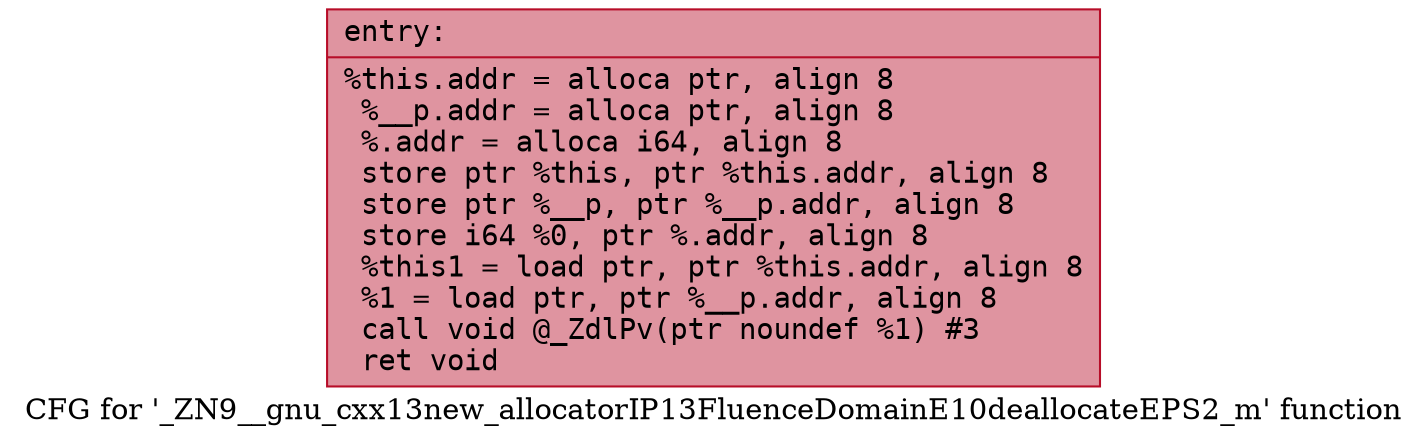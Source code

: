 digraph "CFG for '_ZN9__gnu_cxx13new_allocatorIP13FluenceDomainE10deallocateEPS2_m' function" {
	label="CFG for '_ZN9__gnu_cxx13new_allocatorIP13FluenceDomainE10deallocateEPS2_m' function";

	Node0x556c3c863950 [shape=record,color="#b70d28ff", style=filled, fillcolor="#b70d2870" fontname="Courier",label="{entry:\l|  %this.addr = alloca ptr, align 8\l  %__p.addr = alloca ptr, align 8\l  %.addr = alloca i64, align 8\l  store ptr %this, ptr %this.addr, align 8\l  store ptr %__p, ptr %__p.addr, align 8\l  store i64 %0, ptr %.addr, align 8\l  %this1 = load ptr, ptr %this.addr, align 8\l  %1 = load ptr, ptr %__p.addr, align 8\l  call void @_ZdlPv(ptr noundef %1) #3\l  ret void\l}"];
}
